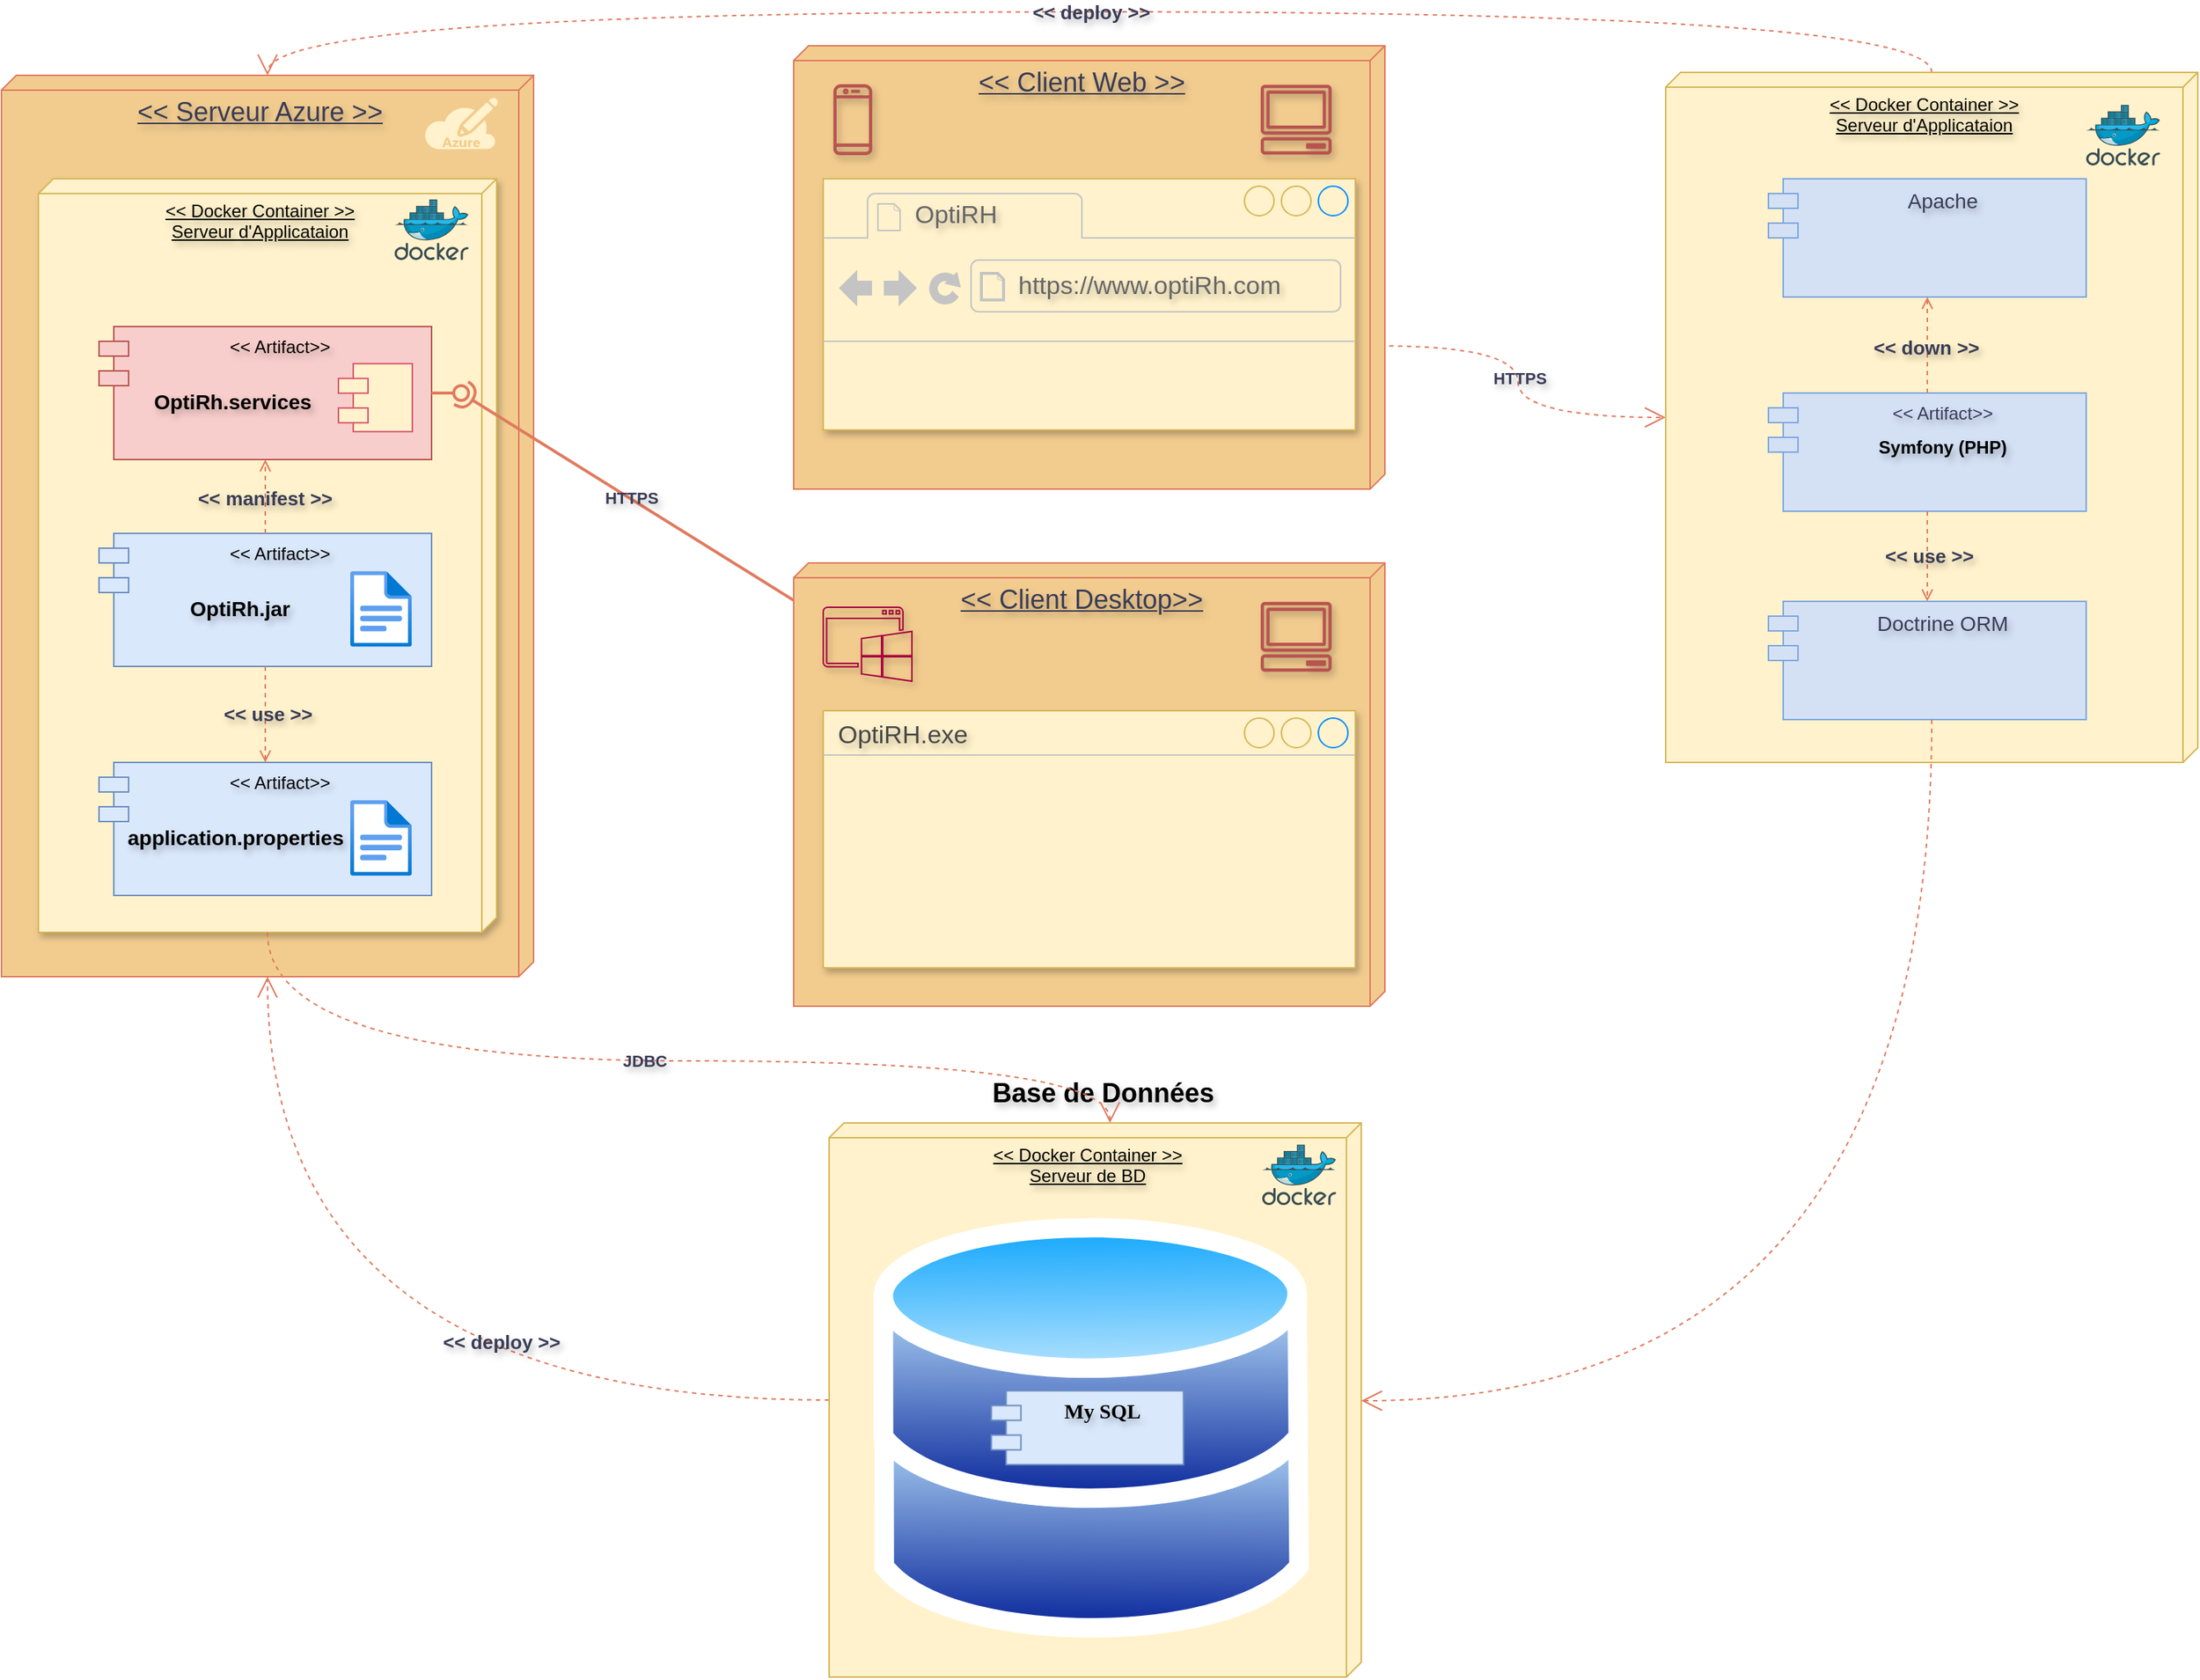 <mxfile version="22.0.2" type="device">
  <diagram name="Page-1" id="b5b7bab2-c9e2-2cf4-8b2a-24fd1a2a6d21">
    <mxGraphModel dx="1480" dy="2035" grid="1" gridSize="10" guides="1" tooltips="1" connect="1" arrows="1" fold="1" page="1" pageScale="1" pageWidth="827" pageHeight="1169" background="#ffffff" math="0" shadow="0">
      <root>
        <mxCell id="0" />
        <mxCell id="1" parent="0" />
        <mxCell id="zzN7fXhySx8HL9RRGHWN-2" value="&lt;font style=&quot;font-size: 18px;&quot;&gt;&amp;lt;&amp;lt; Serveur Azure &amp;gt;&amp;gt;&lt;/font&gt;" style="verticalAlign=top;align=center;spacingTop=8;spacingLeft=2;spacingRight=12;shape=cube;size=10;direction=south;fontStyle=4;html=1;whiteSpace=wrap;strokeColor=#E07A5F;fontColor=#393C56;fillColor=#F2CC8F;shadow=0;textShadow=1;" parent="1" vertex="1">
          <mxGeometry x="90" y="-1117" width="360" height="610" as="geometry" />
        </mxCell>
        <mxCell id="zzN7fXhySx8HL9RRGHWN-4" value="&amp;lt;&amp;lt; Docker Container &amp;gt;&amp;gt;&lt;br&gt;Serveur d&#39;Applicataion" style="verticalAlign=top;align=center;spacingTop=8;spacingLeft=2;spacingRight=12;shape=cube;size=10;direction=south;fontStyle=4;html=1;whiteSpace=wrap;strokeColor=#d6b656;fillColor=#fff2cc;shadow=1;textShadow=1;" parent="1" vertex="1">
          <mxGeometry x="115" y="-1047" width="310" height="510" as="geometry" />
        </mxCell>
        <mxCell id="zzN7fXhySx8HL9RRGHWN-10" value="" style="verticalLabelPosition=bottom;html=1;verticalAlign=top;align=center;shape=mxgraph.azure.azure_subscription;strokeColor=none;fillColor=#fff2cc;textShadow=1;" parent="1" vertex="1">
          <mxGeometry x="376" y="-1102" width="50" height="35" as="geometry" />
        </mxCell>
        <mxCell id="zzN7fXhySx8HL9RRGHWN-16" value="" style="image;sketch=0;aspect=fixed;html=1;points=[];align=center;fontSize=12;image=img/lib/mscae/Docker.svg;strokeColor=#E07A5F;fontColor=#393C56;fillColor=#F2CC8F;textShadow=1;" parent="1" vertex="1">
          <mxGeometry x="356" y="-1033" width="50" height="41" as="geometry" />
        </mxCell>
        <mxCell id="zzN7fXhySx8HL9RRGHWN-21" style="edgeStyle=orthogonalEdgeStyle;rounded=0;orthogonalLoop=1;jettySize=auto;html=1;strokeColor=#E07A5F;fontColor=#393C56;fillColor=#F2CC8F;curved=1;dashed=1;endArrow=open;endFill=0;endSize=12;startSize=12;textShadow=1;" parent="1" source="zzN7fXhySx8HL9RRGHWN-17" target="zzN7fXhySx8HL9RRGHWN-2" edge="1">
          <mxGeometry relative="1" as="geometry" />
        </mxCell>
        <mxCell id="zzN7fXhySx8HL9RRGHWN-22" value="&lt;font style=&quot;font-size: 13px;&quot;&gt;&amp;lt;&amp;lt; deploy &amp;gt;&amp;gt;&lt;/font&gt;" style="edgeLabel;html=1;align=center;verticalAlign=middle;resizable=0;points=[];strokeColor=#E07A5F;fontColor=#393C56;fillColor=#F2CC8F;labelBackgroundColor=none;labelBorderColor=none;textShadow=1;fontStyle=1" parent="zzN7fXhySx8HL9RRGHWN-21" vertex="1" connectable="0">
          <mxGeometry x="-0.049" y="1" relative="1" as="geometry">
            <mxPoint x="95" y="-41" as="offset" />
          </mxGeometry>
        </mxCell>
        <mxCell id="zzN7fXhySx8HL9RRGHWN-24" value="" style="group;shadow=1;textShadow=1;" parent="1" vertex="1" connectable="0">
          <mxGeometry x="156" y="-807" width="225" height="90" as="geometry" />
        </mxCell>
        <mxCell id="zzN7fXhySx8HL9RRGHWN-3" value="&amp;lt;&amp;lt; Artifact&amp;gt;&amp;gt;" style="shape=module;align=left;spacingLeft=20;align=center;verticalAlign=top;whiteSpace=wrap;html=1;strokeColor=#6c8ebf;fillColor=#dae8fc;shadow=0;textShadow=1;" parent="zzN7fXhySx8HL9RRGHWN-24" vertex="1">
          <mxGeometry width="225" height="90" as="geometry" />
        </mxCell>
        <mxCell id="zzN7fXhySx8HL9RRGHWN-7" value="" style="image;aspect=fixed;html=1;points=[];align=center;fontSize=12;image=img/lib/azure2/general/File.svg;strokeColor=#E07A5F;fontColor=#393C56;fillColor=#F2CC8F;textShadow=1;" parent="zzN7fXhySx8HL9RRGHWN-24" vertex="1">
          <mxGeometry x="170" y="25.5" width="41.65" height="51.32" as="geometry" />
        </mxCell>
        <mxCell id="zzN7fXhySx8HL9RRGHWN-15" value="&lt;span style=&quot;color: rgb(0, 0, 0); text-wrap-mode: wrap;&quot;&gt;&lt;font style=&quot;font-size: 14px;&quot;&gt;OptiRh.jar&lt;/font&gt;&lt;/span&gt;" style="text;align=center;fontStyle=1;verticalAlign=middle;spacingLeft=3;spacingRight=3;strokeColor=none;rotatable=0;points=[[0,0.5],[1,0.5]];portConstraint=eastwest;html=1;fontColor=#393C56;textShadow=1;" parent="zzN7fXhySx8HL9RRGHWN-24" vertex="1">
          <mxGeometry x="55" y="38.16" width="80" height="26" as="geometry" />
        </mxCell>
        <mxCell id="zzN7fXhySx8HL9RRGHWN-25" value="" style="group;shadow=1;textShadow=1;" parent="1" vertex="1" connectable="0">
          <mxGeometry x="156" y="-652" width="225" height="90" as="geometry" />
        </mxCell>
        <mxCell id="zzN7fXhySx8HL9RRGHWN-26" value="&amp;lt;&amp;lt; Artifact&amp;gt;&amp;gt;" style="shape=module;align=left;spacingLeft=20;align=center;verticalAlign=top;whiteSpace=wrap;html=1;strokeColor=#6c8ebf;fillColor=#dae8fc;shadow=0;textShadow=1;" parent="zzN7fXhySx8HL9RRGHWN-25" vertex="1">
          <mxGeometry width="225" height="90" as="geometry" />
        </mxCell>
        <mxCell id="zzN7fXhySx8HL9RRGHWN-27" value="" style="image;aspect=fixed;html=1;points=[];align=center;fontSize=12;image=img/lib/azure2/general/File.svg;strokeColor=#E07A5F;fontColor=#393C56;fillColor=#F2CC8F;textShadow=1;" parent="zzN7fXhySx8HL9RRGHWN-25" vertex="1">
          <mxGeometry x="170" y="25.5" width="41.65" height="51.32" as="geometry" />
        </mxCell>
        <mxCell id="zzN7fXhySx8HL9RRGHWN-28" value="&lt;span style=&quot;color: rgb(0, 0, 0); text-wrap-mode: wrap;&quot;&gt;&lt;font style=&quot;font-size: 14px;&quot;&gt;application.properties&lt;/font&gt;&lt;/span&gt;" style="text;align=center;fontStyle=1;verticalAlign=middle;spacingLeft=3;spacingRight=3;strokeColor=none;rotatable=0;points=[[0,0.5],[1,0.5]];portConstraint=eastwest;html=1;fontColor=#393C56;textShadow=1;" parent="zzN7fXhySx8HL9RRGHWN-25" vertex="1">
          <mxGeometry x="52" y="38.16" width="80" height="26" as="geometry" />
        </mxCell>
        <mxCell id="zzN7fXhySx8HL9RRGHWN-29" style="edgeStyle=orthogonalEdgeStyle;rounded=0;orthogonalLoop=1;jettySize=auto;html=1;strokeColor=#E07A5F;fontColor=#393C56;fillColor=#F2CC8F;dashed=1;endArrow=open;endFill=0;textShadow=1;" parent="1" source="zzN7fXhySx8HL9RRGHWN-3" target="zzN7fXhySx8HL9RRGHWN-26" edge="1">
          <mxGeometry relative="1" as="geometry" />
        </mxCell>
        <mxCell id="zzN7fXhySx8HL9RRGHWN-30" value="&lt;span&gt;&amp;lt;&amp;lt; use &amp;gt;&amp;gt;&lt;/span&gt;" style="edgeLabel;html=1;align=center;verticalAlign=middle;resizable=0;points=[];strokeColor=#E07A5F;fontColor=#393C56;fillColor=#F2CC8F;labelBackgroundColor=none;fontSize=13;textShadow=1;fontStyle=1" parent="zzN7fXhySx8HL9RRGHWN-29" vertex="1" connectable="0">
          <mxGeometry x="-0.038" y="1" relative="1" as="geometry">
            <mxPoint as="offset" />
          </mxGeometry>
        </mxCell>
        <mxCell id="zzN7fXhySx8HL9RRGHWN-55" value="" style="edgeStyle=orthogonalEdgeStyle;rounded=0;orthogonalLoop=1;jettySize=auto;html=1;strokeColor=#E07A5F;fontColor=#393C56;fillColor=#F2CC8F;" parent="1" edge="1">
          <mxGeometry relative="1" as="geometry">
            <mxPoint x="1035" y="1165" as="sourcePoint" />
          </mxGeometry>
        </mxCell>
        <mxCell id="E58CwmHrrWjI1ThFi6oG-26" style="edgeStyle=orthogonalEdgeStyle;rounded=0;orthogonalLoop=1;jettySize=auto;html=1;strokeColor=#E07A5F;fontColor=#393C56;fillColor=#F2CC8F;curved=1;dashed=1;endArrow=open;endFill=0;endSize=12;startSize=12;exitX=0.677;exitY=0.008;exitDx=0;exitDy=0;exitPerimeter=0;textShadow=1;" parent="1" source="E58CwmHrrWjI1ThFi6oG-19" target="E58CwmHrrWjI1ThFi6oG-15" edge="1">
          <mxGeometry relative="1" as="geometry">
            <mxPoint x="1194.88" y="-883.37" as="sourcePoint" />
            <mxPoint x="1056" y="-987" as="targetPoint" />
          </mxGeometry>
        </mxCell>
        <mxCell id="E58CwmHrrWjI1ThFi6oG-27" value="HTTPS" style="edgeLabel;html=1;align=center;verticalAlign=middle;resizable=0;points=[];strokeColor=#E07A5F;fontColor=#393C56;fillColor=#F2CC8F;labelBackgroundColor=none;labelBorderColor=none;textShadow=1;fontStyle=1" parent="E58CwmHrrWjI1ThFi6oG-26" connectable="0" vertex="1">
          <mxGeometry x="-0.049" y="1" relative="1" as="geometry">
            <mxPoint as="offset" />
          </mxGeometry>
        </mxCell>
        <mxCell id="zzN7fXhySx8HL9RRGHWN-48" value="" style="ellipse;whiteSpace=wrap;html=1;align=center;aspect=fixed;fillColor=none;strokeColor=none;resizable=0;perimeter=centerPerimeter;rotatable=0;allowArrows=0;points=[];outlineConnect=1;fontColor=#393C56;textShadow=1;" parent="1" vertex="1">
          <mxGeometry x="520" y="-83" width="10" height="10" as="geometry" />
        </mxCell>
        <mxCell id="zzN7fXhySx8HL9RRGHWN-49" value="" style="group;shadow=1;textShadow=1;" parent="1" vertex="1" connectable="0">
          <mxGeometry x="156" y="-947" width="260" height="90" as="geometry" />
        </mxCell>
        <mxCell id="zzN7fXhySx8HL9RRGHWN-42" value="" style="group;textShadow=1;" parent="zzN7fXhySx8HL9RRGHWN-49" vertex="1" connectable="0">
          <mxGeometry width="250" height="90" as="geometry" />
        </mxCell>
        <mxCell id="zzN7fXhySx8HL9RRGHWN-43" value="&amp;lt;&amp;lt; Artifact&amp;gt;&amp;gt;" style="shape=module;align=left;spacingLeft=20;align=center;verticalAlign=top;whiteSpace=wrap;html=1;strokeColor=#b85450;fillColor=#f8cecc;shadow=0;textShadow=1;" parent="zzN7fXhySx8HL9RRGHWN-42" vertex="1">
          <mxGeometry width="225" height="90" as="geometry" />
        </mxCell>
        <mxCell id="zzN7fXhySx8HL9RRGHWN-45" value="&lt;span style=&quot;color: rgb(0, 0, 0); text-wrap-mode: wrap;&quot;&gt;&lt;font style=&quot;font-size: 14px;&quot;&gt;OptiRh.services&lt;/font&gt;&lt;/span&gt;" style="text;align=center;fontStyle=1;verticalAlign=middle;spacingLeft=3;spacingRight=3;strokeColor=none;rotatable=0;points=[[0,0.5],[1,0.5]];portConstraint=eastwest;html=1;fontColor=#393C56;textShadow=1;" parent="zzN7fXhySx8HL9RRGHWN-42" vertex="1">
          <mxGeometry x="40" y="38.16" width="100" height="26" as="geometry" />
        </mxCell>
        <mxCell id="zzN7fXhySx8HL9RRGHWN-51" value="" style="shape=module;align=left;spacingLeft=20;align=center;verticalAlign=top;whiteSpace=wrap;html=1;strokeColor=light-dark(#d65770, #6d5100);fillColor=#fff2cc;textShadow=1;" parent="zzN7fXhySx8HL9RRGHWN-42" vertex="1">
          <mxGeometry x="162" y="25.16" width="50" height="46" as="geometry" />
        </mxCell>
        <mxCell id="zzN7fXhySx8HL9RRGHWN-92" value="" style="rounded=0;orthogonalLoop=1;jettySize=auto;html=1;endArrow=oval;endFill=0;sketch=0;sourcePerimeterSpacing=0;targetPerimeterSpacing=0;endSize=10;strokeColor=#E07A5F;fontColor=#393C56;fillColor=#F2CC8F;strokeWidth=2;textShadow=1;" parent="zzN7fXhySx8HL9RRGHWN-42" target="zzN7fXhySx8HL9RRGHWN-93" edge="1">
          <mxGeometry relative="1" as="geometry">
            <mxPoint x="225" y="45" as="sourcePoint" />
          </mxGeometry>
        </mxCell>
        <mxCell id="zzN7fXhySx8HL9RRGHWN-93" value="" style="ellipse;whiteSpace=wrap;html=1;align=center;aspect=fixed;fillColor=none;strokeColor=none;resizable=0;perimeter=centerPerimeter;rotatable=0;allowArrows=0;points=[];outlineConnect=1;fontColor=#393C56;textShadow=1;" parent="zzN7fXhySx8HL9RRGHWN-42" vertex="1">
          <mxGeometry x="240" y="40" width="10" height="10" as="geometry" />
        </mxCell>
        <mxCell id="zzN7fXhySx8HL9RRGHWN-52" style="edgeStyle=orthogonalEdgeStyle;rounded=0;orthogonalLoop=1;jettySize=auto;html=1;strokeColor=#E07A5F;fontColor=#393C56;fillColor=#F2CC8F;dashed=1;endArrow=open;endFill=0;textShadow=1;" parent="1" source="zzN7fXhySx8HL9RRGHWN-3" target="zzN7fXhySx8HL9RRGHWN-43" edge="1">
          <mxGeometry relative="1" as="geometry">
            <mxPoint x="279" y="-707" as="sourcePoint" />
            <mxPoint x="279" y="-642" as="targetPoint" />
          </mxGeometry>
        </mxCell>
        <mxCell id="zzN7fXhySx8HL9RRGHWN-53" value="&lt;span&gt;&amp;lt;&amp;lt; manifest &amp;gt;&amp;gt;&lt;/span&gt;" style="edgeLabel;html=1;align=center;verticalAlign=middle;resizable=0;points=[];strokeColor=#E07A5F;fontColor=#393C56;fillColor=#F2CC8F;labelBackgroundColor=none;fontSize=13;textShadow=1;fontStyle=1" parent="zzN7fXhySx8HL9RRGHWN-52" vertex="1" connectable="0">
          <mxGeometry x="-0.038" y="1" relative="1" as="geometry">
            <mxPoint as="offset" />
          </mxGeometry>
        </mxCell>
        <mxCell id="zzN7fXhySx8HL9RRGHWN-68" value="" style="group;textShadow=1;" parent="1" vertex="1" connectable="0">
          <mxGeometry x="626" y="-1137" width="400" height="300" as="geometry" />
        </mxCell>
        <mxCell id="E58CwmHrrWjI1ThFi6oG-19" value="&lt;font style=&quot;font-size: 18px;&quot;&gt;&amp;lt;&amp;lt; Client Web &amp;gt;&amp;gt;&lt;/font&gt;" style="verticalAlign=top;align=center;spacingTop=8;spacingLeft=2;spacingRight=12;shape=cube;size=10;direction=south;fontStyle=4;html=1;whiteSpace=wrap;strokeColor=#E07A5F;fontColor=#393C56;fillColor=#F2CC8F;shadow=0;textShadow=1;" parent="zzN7fXhySx8HL9RRGHWN-68" vertex="1">
          <mxGeometry width="400" height="300" as="geometry" />
        </mxCell>
        <mxCell id="zzN7fXhySx8HL9RRGHWN-61" value="" style="sketch=0;outlineConnect=0;dashed=0;verticalLabelPosition=bottom;verticalAlign=top;align=center;html=1;fontSize=12;fontStyle=0;aspect=fixed;shape=mxgraph.aws4.resourceIcon;resIcon=mxgraph.aws4.client;fillColor=none;strokeColor=#b85450;shadow=1;textShadow=1;" parent="zzN7fXhySx8HL9RRGHWN-68" vertex="1">
          <mxGeometry x="310" y="20" width="60" height="60" as="geometry" />
        </mxCell>
        <mxCell id="zzN7fXhySx8HL9RRGHWN-63" value="" style="sketch=0;outlineConnect=0;strokeColor=#b85450;fillColor=none;dashed=0;verticalLabelPosition=bottom;verticalAlign=top;align=center;html=1;fontSize=12;fontStyle=0;aspect=fixed;shape=mxgraph.aws4.resourceIcon;resIcon=mxgraph.aws4.mobile_client;shadow=1;textShadow=1;" parent="zzN7fXhySx8HL9RRGHWN-68" vertex="1">
          <mxGeometry x="10" y="20" width="60" height="60" as="geometry" />
        </mxCell>
        <mxCell id="zzN7fXhySx8HL9RRGHWN-65" value="" style="strokeWidth=1;shadow=1;dashed=0;align=center;html=1;shape=mxgraph.mockup.containers.browserWindow;rSize=0;strokeColor=#d6b656;strokeColor2=#008cff;strokeColor3=#c4c4c4;mainText=,;recursiveResize=0;fillColor=#fff2cc;textShadow=1;" parent="zzN7fXhySx8HL9RRGHWN-68" vertex="1">
          <mxGeometry x="20" y="90" width="360" height="170" as="geometry" />
        </mxCell>
        <mxCell id="zzN7fXhySx8HL9RRGHWN-66" value="OptiRH" style="strokeWidth=1;shadow=0;dashed=0;align=center;html=1;shape=mxgraph.mockup.containers.anchor;fontSize=17;fontColor=#666666;align=left;whiteSpace=wrap;strokeColor=#E07A5F;fillColor=#F2CC8F;textShadow=1;" parent="zzN7fXhySx8HL9RRGHWN-65" vertex="1">
          <mxGeometry x="60" y="12" width="110" height="26" as="geometry" />
        </mxCell>
        <mxCell id="zzN7fXhySx8HL9RRGHWN-67" value="https://www.optiRh.com" style="strokeWidth=1;shadow=0;dashed=0;align=center;html=1;shape=mxgraph.mockup.containers.anchor;rSize=0;fontSize=17;fontColor=#666666;align=left;strokeColor=#E07A5F;fillColor=#F2CC8F;textShadow=1;" parent="zzN7fXhySx8HL9RRGHWN-65" vertex="1">
          <mxGeometry x="130" y="60" width="250" height="26" as="geometry" />
        </mxCell>
        <mxCell id="zzN7fXhySx8HL9RRGHWN-83" value="" style="group;textShadow=1;" parent="1" connectable="0" vertex="1">
          <mxGeometry x="626" y="-787" width="400" height="300" as="geometry" />
        </mxCell>
        <mxCell id="zzN7fXhySx8HL9RRGHWN-84" value="" style="group;textShadow=1;" parent="zzN7fXhySx8HL9RRGHWN-83" connectable="0" vertex="1">
          <mxGeometry width="400" height="300" as="geometry" />
        </mxCell>
        <mxCell id="zzN7fXhySx8HL9RRGHWN-70" value="&lt;font style=&quot;font-size: 18px;&quot;&gt;&amp;lt;&amp;lt; Client Desktop&amp;gt;&amp;gt;&lt;/font&gt;" style="verticalAlign=top;align=center;spacingTop=8;spacingLeft=2;spacingRight=12;shape=cube;size=10;direction=south;fontStyle=4;html=1;whiteSpace=wrap;strokeColor=#E07A5F;fontColor=#393C56;fillColor=#F2CC8F;shadow=0;textShadow=1;" parent="zzN7fXhySx8HL9RRGHWN-84" vertex="1">
          <mxGeometry width="400" height="300" as="geometry" />
        </mxCell>
        <mxCell id="zzN7fXhySx8HL9RRGHWN-71" value="" style="sketch=0;outlineConnect=0;dashed=0;verticalLabelPosition=bottom;verticalAlign=top;align=center;html=1;fontSize=12;fontStyle=0;aspect=fixed;shape=mxgraph.aws4.resourceIcon;resIcon=mxgraph.aws4.client;fillColor=none;strokeColor=#b85450;shadow=1;textShadow=1;" parent="zzN7fXhySx8HL9RRGHWN-84" vertex="1">
          <mxGeometry x="310" y="20" width="60" height="60" as="geometry" />
        </mxCell>
        <mxCell id="zzN7fXhySx8HL9RRGHWN-80" value="" style="sketch=0;pointerEvents=1;shadow=1;dashed=0;html=1;strokeColor=#A50040;fillColor=none;labelPosition=center;verticalLabelPosition=bottom;verticalAlign=top;outlineConnect=0;align=center;shape=mxgraph.office.concepts.application_windows;fontColor=#ffffff;textShadow=1;" parent="zzN7fXhySx8HL9RRGHWN-84" vertex="1">
          <mxGeometry x="20" y="30" width="60" height="50" as="geometry" />
        </mxCell>
        <mxCell id="zzN7fXhySx8HL9RRGHWN-82" value="&lt;span&gt;&lt;font color=&quot;#000000&quot; style=&quot;color: light-dark(rgb(71, 71, 71), rgb(237, 237, 237));&quot;&gt;OptiRH.exe&lt;/font&gt;&lt;/span&gt;" style="strokeWidth=1;shadow=1;dashed=0;align=center;html=1;shape=mxgraph.mockup.containers.window;align=left;verticalAlign=top;spacingLeft=8;strokeColor2=#008cff;strokeColor3=#c4c4c4;mainText=;fontSize=17;labelBackgroundColor=none;whiteSpace=wrap;strokeColor=#d6b656;fillColor=#fff2cc;textShadow=1;" parent="zzN7fXhySx8HL9RRGHWN-84" vertex="1">
          <mxGeometry x="20" y="100" width="360" height="174" as="geometry" />
        </mxCell>
        <mxCell id="zzN7fXhySx8HL9RRGHWN-86" value="" style="ellipse;whiteSpace=wrap;html=1;align=center;aspect=fixed;fillColor=none;strokeColor=none;resizable=0;perimeter=centerPerimeter;rotatable=0;allowArrows=0;points=[];outlineConnect=1;fontColor=#393C56;textShadow=1;" parent="1" vertex="1">
          <mxGeometry x="536" y="-883" width="10" height="10" as="geometry" />
        </mxCell>
        <mxCell id="zzN7fXhySx8HL9RRGHWN-91" value="" style="rounded=0;orthogonalLoop=1;jettySize=auto;html=1;endArrow=halfCircle;endFill=0;endSize=6;strokeWidth=2;sketch=0;strokeColor=#E07A5F;fontColor=#393C56;fillColor=#F2CC8F;curved=1;textShadow=1;" parent="1" source="zzN7fXhySx8HL9RRGHWN-70" target="zzN7fXhySx8HL9RRGHWN-93" edge="1">
          <mxGeometry relative="1" as="geometry">
            <mxPoint x="421" y="-902" as="sourcePoint" />
          </mxGeometry>
        </mxCell>
        <mxCell id="zzN7fXhySx8HL9RRGHWN-98" value="&lt;font&gt;&lt;b&gt;HTTPS&lt;/b&gt;&lt;/font&gt;" style="edgeLabel;html=1;align=center;verticalAlign=middle;resizable=0;points=[];strokeColor=#E07A5F;fontColor=#393C56;fillColor=#F2CC8F;labelBackgroundColor=none;textShadow=1;fontSize=11;" parent="zzN7fXhySx8HL9RRGHWN-91" connectable="0" vertex="1">
          <mxGeometry x="-0.017" relative="1" as="geometry">
            <mxPoint as="offset" />
          </mxGeometry>
        </mxCell>
        <mxCell id="zzN7fXhySx8HL9RRGHWN-106" style="edgeStyle=orthogonalEdgeStyle;rounded=0;orthogonalLoop=1;jettySize=auto;html=1;strokeColor=#E07A5F;fontColor=#393C56;fillColor=#F2CC8F;curved=1;dashed=1;endArrow=open;endFill=0;endSize=12;startSize=12;textShadow=1;" parent="1" source="E58CwmHrrWjI1ThFi6oG-15" target="zzN7fXhySx8HL9RRGHWN-2" edge="1">
          <mxGeometry relative="1" as="geometry">
            <mxPoint x="656" y="-209" as="sourcePoint" />
            <mxPoint x="280" y="-497" as="targetPoint" />
            <Array as="points">
              <mxPoint x="1396" y="-1160" />
              <mxPoint x="270" y="-1160" />
            </Array>
          </mxGeometry>
        </mxCell>
        <mxCell id="zzN7fXhySx8HL9RRGHWN-107" value="&lt;font style=&quot;font-size: 13px;&quot;&gt;&amp;lt;&amp;lt; deploy &amp;gt;&amp;gt;&lt;/font&gt;" style="edgeLabel;html=1;align=center;verticalAlign=middle;resizable=0;points=[];strokeColor=#E07A5F;fontColor=#393C56;fillColor=#F2CC8F;labelBackgroundColor=none;labelBorderColor=none;textShadow=1;fontStyle=1" parent="zzN7fXhySx8HL9RRGHWN-106" connectable="0" vertex="1">
          <mxGeometry x="-0.049" y="1" relative="1" as="geometry">
            <mxPoint x="-35" y="-1" as="offset" />
          </mxGeometry>
        </mxCell>
        <mxCell id="zzN7fXhySx8HL9RRGHWN-108" value="" style="group;textShadow=1;" parent="1" connectable="0" vertex="1">
          <mxGeometry x="640" y="-552.4" width="390" height="519.4" as="geometry" />
        </mxCell>
        <mxCell id="E58CwmHrrWjI1ThFi6oG-14" value="" style="group;rounded=0;textShadow=1;" parent="zzN7fXhySx8HL9RRGHWN-108" connectable="0" vertex="1">
          <mxGeometry width="390" height="425" as="geometry" />
        </mxCell>
        <mxCell id="E58CwmHrrWjI1ThFi6oG-8" value="&lt;font style=&quot;font-size: 18px;&quot;&gt;Base de Données&lt;/font&gt;" style="text;align=center;fontStyle=1;verticalAlign=middle;spacingLeft=3;spacingRight=3;strokeColor=none;rotatable=0;points=[[0,0.5],[1,0.5]];portConstraint=eastwest;html=1;textShadow=1;" parent="E58CwmHrrWjI1ThFi6oG-14" vertex="1">
          <mxGeometry x="132.5" y="84.4" width="125" height="80" as="geometry" />
        </mxCell>
        <mxCell id="zzN7fXhySx8HL9RRGHWN-31" value="" style="group;textShadow=1;" parent="zzN7fXhySx8HL9RRGHWN-108" vertex="1" connectable="0">
          <mxGeometry x="10" y="144.4" width="360" height="375" as="geometry" />
        </mxCell>
        <mxCell id="zzN7fXhySx8HL9RRGHWN-17" value="&amp;lt;&amp;lt; Docker Container &amp;gt;&amp;gt;&lt;br&gt;Serveur de BD" style="verticalAlign=top;align=center;spacingTop=8;spacingLeft=2;spacingRight=12;shape=cube;size=10;direction=south;fontStyle=4;html=1;whiteSpace=wrap;strokeColor=#d6b656;fillColor=#fff2cc;shadow=0;textShadow=1;" parent="zzN7fXhySx8HL9RRGHWN-31" vertex="1">
          <mxGeometry width="360" height="375" as="geometry" />
        </mxCell>
        <mxCell id="zzN7fXhySx8HL9RRGHWN-18" value="" style="group;textShadow=1;" parent="zzN7fXhySx8HL9RRGHWN-31" vertex="1" connectable="0">
          <mxGeometry x="30" y="62" width="294.49" height="288.6" as="geometry" />
        </mxCell>
        <mxCell id="zzN7fXhySx8HL9RRGHWN-5" value="" style="image;aspect=fixed;perimeter=ellipsePerimeter;html=1;align=center;shadow=0;dashed=0;spacingTop=3;image=img/lib/active_directory/databases.svg;strokeColor=#E07A5F;fontColor=#393C56;fillColor=#F2CC8F;textShadow=1;" parent="zzN7fXhySx8HL9RRGHWN-18" vertex="1">
          <mxGeometry width="294.49" height="288.6" as="geometry" />
        </mxCell>
        <mxCell id="E58CwmHrrWjI1ThFi6oG-9" value="&lt;div align=&quot;center&quot;&gt;&lt;b&gt;&lt;font face=&quot;Garamond&quot; style=&quot;font-size: 14px;&quot;&gt;My SQL&lt;/font&gt;&lt;/b&gt;&lt;/div&gt;" style="shape=module;align=center;spacingLeft=20;align=center;verticalAlign=top;whiteSpace=wrap;html=1;shadow=0;fillColor=#dae8fc;strokeColor=#6c8ebf;textShadow=1;" parent="zzN7fXhySx8HL9RRGHWN-18" vertex="1">
          <mxGeometry x="79.75" y="119.3" width="130" height="50" as="geometry" />
        </mxCell>
        <mxCell id="zzN7fXhySx8HL9RRGHWN-19" value="" style="image;sketch=0;aspect=fixed;html=1;points=[];align=center;fontSize=12;image=img/lib/mscae/Docker.svg;strokeColor=#E07A5F;fontColor=#393C56;fillColor=#F2CC8F;textShadow=1;" parent="zzN7fXhySx8HL9RRGHWN-31" vertex="1">
          <mxGeometry x="293" y="14.6" width="50" height="41" as="geometry" />
        </mxCell>
        <mxCell id="zzN7fXhySx8HL9RRGHWN-110" value="" style="group;textShadow=1;" parent="1" connectable="0" vertex="1">
          <mxGeometry x="1216" y="-1119" width="360" height="467" as="geometry" />
        </mxCell>
        <mxCell id="E58CwmHrrWjI1ThFi6oG-15" value="&amp;lt;&amp;lt; Docker Container &amp;gt;&amp;gt;&lt;br&gt;Serveur d&#39;Applicataion" style="verticalAlign=top;align=center;spacingTop=8;spacingLeft=2;spacingRight=12;shape=cube;size=10;direction=south;fontStyle=4;html=1;whiteSpace=wrap;strokeColor=#d6b656;fillColor=#fff2cc;shadow=0;textShadow=1;" parent="zzN7fXhySx8HL9RRGHWN-110" vertex="1">
          <mxGeometry width="360" height="467" as="geometry" />
        </mxCell>
        <mxCell id="E58CwmHrrWjI1ThFi6oG-4" value="&lt;div align=&quot;center&quot;&gt;&lt;font style=&quot;font-size: 14px;&quot;&gt;Apache&lt;/font&gt;&lt;/div&gt;" style="shape=module;align=center;spacingLeft=20;align=center;verticalAlign=top;whiteSpace=wrap;html=1;strokeColor=#7EA6E0;fontColor=#393C56;fillColor=#D4E1F5;textShadow=1;" parent="zzN7fXhySx8HL9RRGHWN-110" vertex="1">
          <mxGeometry x="69.5" y="72" width="215" height="80" as="geometry" />
        </mxCell>
        <mxCell id="E58CwmHrrWjI1ThFi6oG-6" value="&lt;font style=&quot;font-size: 14px;&quot;&gt;Doctrine ORM&lt;/font&gt;" style="shape=module;align=left;spacingLeft=20;align=center;verticalAlign=top;whiteSpace=wrap;html=1;strokeColor=#7EA6E0;fontColor=#393C56;fillColor=#D4E1F5;textShadow=1;" parent="zzN7fXhySx8HL9RRGHWN-110" vertex="1">
          <mxGeometry x="69.5" y="358" width="215" height="80" as="geometry" />
        </mxCell>
        <mxCell id="zzN7fXhySx8HL9RRGHWN-104" value="" style="group;textShadow=1;" parent="zzN7fXhySx8HL9RRGHWN-110" connectable="0" vertex="1">
          <mxGeometry x="69.5" y="217" width="215" height="80" as="geometry" />
        </mxCell>
        <mxCell id="E58CwmHrrWjI1ThFi6oG-5" value="&amp;lt;&amp;lt; Artifact&amp;gt;&amp;gt;" style="shape=module;align=left;spacingLeft=20;align=center;verticalAlign=top;whiteSpace=wrap;html=1;strokeColor=#7EA6E0;fontColor=#393C56;fillColor=#D4E1F5;textShadow=1;" parent="zzN7fXhySx8HL9RRGHWN-104" vertex="1">
          <mxGeometry width="215" height="80" as="geometry" />
        </mxCell>
        <mxCell id="E58CwmHrrWjI1ThFi6oG-23" value="Symfony (PHP)" style="text;align=center;fontStyle=1;verticalAlign=middle;spacingLeft=3;spacingRight=3;strokeColor=none;rotatable=0;points=[[0,0.5],[1,0.5]];portConstraint=eastwest;html=1;textShadow=1;" parent="zzN7fXhySx8HL9RRGHWN-104" vertex="1">
          <mxGeometry x="77.5" y="24" width="80" height="26" as="geometry" />
        </mxCell>
        <mxCell id="zzN7fXhySx8HL9RRGHWN-101" value="" style="image;sketch=0;aspect=fixed;html=1;points=[];align=center;fontSize=12;image=img/lib/mscae/Docker.svg;strokeColor=#E07A5F;fontColor=#393C56;fillColor=#F2CC8F;textShadow=1;" parent="zzN7fXhySx8HL9RRGHWN-110" vertex="1">
          <mxGeometry x="284.5" y="22" width="50" height="41" as="geometry" />
        </mxCell>
        <mxCell id="E58CwmHrrWjI1ThFi6oG-30" style="rounded=0;orthogonalLoop=1;jettySize=auto;html=1;strokeColor=#E07A5F;fontColor=#393C56;fillColor=#F2CC8F;dashed=1;endArrow=open;endFill=0;textShadow=1;" parent="zzN7fXhySx8HL9RRGHWN-110" source="E58CwmHrrWjI1ThFi6oG-5" target="E58CwmHrrWjI1ThFi6oG-4" edge="1">
          <mxGeometry relative="1" as="geometry">
            <mxPoint x="180.0" y="207.98" as="sourcePoint" />
            <mxPoint x="179.57" y="147" as="targetPoint" />
          </mxGeometry>
        </mxCell>
        <mxCell id="E58CwmHrrWjI1ThFi6oG-31" value="&lt;span&gt;&amp;lt;&amp;lt; down &amp;gt;&amp;gt;&lt;/span&gt;" style="edgeLabel;html=1;align=center;verticalAlign=middle;resizable=0;points=[];strokeColor=#E07A5F;fontColor=#393C56;fillColor=#F2CC8F;labelBackgroundColor=none;fontSize=13;textShadow=1;fontStyle=1" parent="E58CwmHrrWjI1ThFi6oG-30" connectable="0" vertex="1">
          <mxGeometry x="-0.038" y="1" relative="1" as="geometry">
            <mxPoint as="offset" />
          </mxGeometry>
        </mxCell>
        <mxCell id="E58CwmHrrWjI1ThFi6oG-28" style="rounded=0;orthogonalLoop=1;jettySize=auto;html=1;strokeColor=#E07A5F;fontColor=#393C56;fillColor=#F2CC8F;dashed=1;endArrow=open;endFill=0;textShadow=1;" parent="zzN7fXhySx8HL9RRGHWN-110" source="E58CwmHrrWjI1ThFi6oG-5" target="E58CwmHrrWjI1ThFi6oG-6" edge="1">
          <mxGeometry relative="1" as="geometry">
            <mxPoint x="179.09" y="271" as="sourcePoint" />
            <mxPoint x="178" y="331" as="targetPoint" />
          </mxGeometry>
        </mxCell>
        <mxCell id="E58CwmHrrWjI1ThFi6oG-29" value="&lt;span&gt;&amp;lt;&amp;lt; use &amp;gt;&amp;gt;&lt;/span&gt;" style="edgeLabel;html=1;align=center;verticalAlign=middle;resizable=0;points=[];strokeColor=#E07A5F;fontColor=#393C56;fillColor=#F2CC8F;labelBackgroundColor=none;fontSize=13;textShadow=1;fontStyle=1" parent="E58CwmHrrWjI1ThFi6oG-28" connectable="0" vertex="1">
          <mxGeometry x="-0.038" y="1" relative="1" as="geometry">
            <mxPoint as="offset" />
          </mxGeometry>
        </mxCell>
        <mxCell id="E58CwmHrrWjI1ThFi6oG-33" style="edgeStyle=orthogonalEdgeStyle;rounded=0;orthogonalLoop=1;jettySize=auto;html=1;strokeColor=#E07A5F;fontColor=#393C56;fillColor=#F2CC8F;curved=1;dashed=1;endArrow=open;endFill=0;endSize=12;startSize=12;textShadow=1;" parent="1" source="E58CwmHrrWjI1ThFi6oG-6" target="zzN7fXhySx8HL9RRGHWN-17" edge="1">
          <mxGeometry relative="1" as="geometry">
            <mxPoint x="1501.96" y="-507.0" as="sourcePoint" />
            <mxPoint x="1052" y="-345.16" as="targetPoint" />
            <Array as="points">
              <mxPoint x="1396" y="-220" />
            </Array>
          </mxGeometry>
        </mxCell>
        <mxCell id="JUhtky8nKWWTpwXvGLYm-1" style="edgeStyle=orthogonalEdgeStyle;rounded=0;orthogonalLoop=1;jettySize=auto;html=1;strokeColor=#E07A5F;fontColor=#393C56;fillColor=#F2CC8F;curved=1;dashed=1;endArrow=open;endFill=0;endSize=12;startSize=12;textShadow=1;" edge="1" parent="1" source="zzN7fXhySx8HL9RRGHWN-4" target="zzN7fXhySx8HL9RRGHWN-17">
          <mxGeometry relative="1" as="geometry">
            <mxPoint x="1406" y="-671" as="sourcePoint" />
            <mxPoint x="1020" y="-277" as="targetPoint" />
            <Array as="points">
              <mxPoint x="270" y="-450" />
              <mxPoint x="840" y="-450" />
            </Array>
          </mxGeometry>
        </mxCell>
        <mxCell id="JUhtky8nKWWTpwXvGLYm-2" value="JDBC" style="edgeLabel;html=1;align=center;verticalAlign=middle;resizable=0;points=[];strokeColor=#E07A5F;fontColor=#393C56;fillColor=#F2CC8F;labelBackgroundColor=none;labelBorderColor=none;textShadow=1;fontStyle=1" connectable="0" vertex="1" parent="JUhtky8nKWWTpwXvGLYm-1">
          <mxGeometry x="-0.049" y="1" relative="1" as="geometry">
            <mxPoint x="9" y="1" as="offset" />
          </mxGeometry>
        </mxCell>
      </root>
    </mxGraphModel>
  </diagram>
</mxfile>
